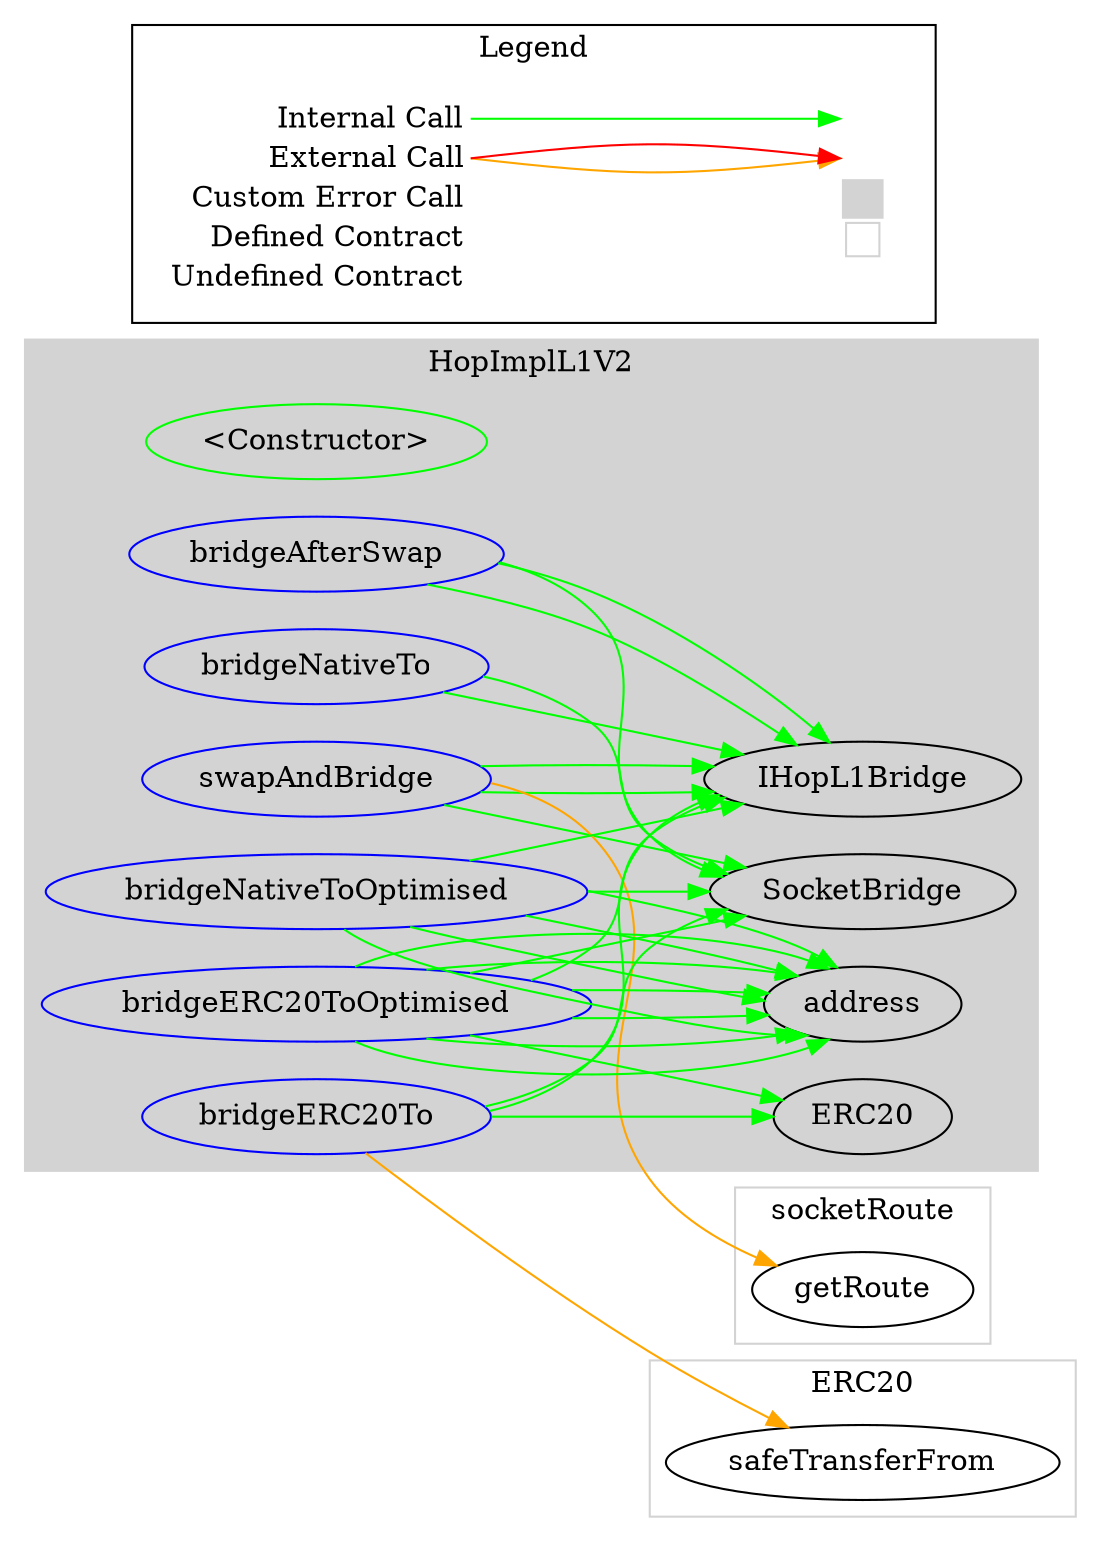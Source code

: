 digraph G {
  graph [ ratio = "auto", page = "100", compound =true ];
subgraph "clusterHopImplL1V2" {
  graph [ label = "HopImplL1V2", color = "lightgray", style = "filled", bgcolor = "lightgray" ];
  "HopImplL1V2.<Constructor>" [ label = "<Constructor>", color = "green" ];
  "HopImplL1V2.bridgeAfterSwap" [ label = "bridgeAfterSwap", color = "blue" ];
  "HopImplL1V2.swapAndBridge" [ label = "swapAndBridge", color = "blue" ];
  "HopImplL1V2.bridgeERC20To" [ label = "bridgeERC20To", color = "blue" ];
  "HopImplL1V2.bridgeNativeTo" [ label = "bridgeNativeTo", color = "blue" ];
  "HopImplL1V2.bridgeERC20ToOptimised" [ label = "bridgeERC20ToOptimised", color = "blue" ];
  "HopImplL1V2.bridgeNativeToOptimised" [ label = "bridgeNativeToOptimised", color = "blue" ];
  "HopImplL1V2.IHopL1Bridge" [ label = "IHopL1Bridge" ];
  "HopImplL1V2.SocketBridge" [ label = "SocketBridge" ];
  "HopImplL1V2.ERC20" [ label = "ERC20" ];
  "HopImplL1V2.address" [ label = "address" ];
}

subgraph "clustersocketRoute" {
  graph [ label = "socketRoute", color = "lightgray" ];
  "socketRoute.getRoute" [ label = "getRoute" ];
}

subgraph "clusterERC20" {
  graph [ label = "ERC20", color = "lightgray" ];
  "ERC20.safeTransferFrom" [ label = "safeTransferFrom" ];
}

  "HopImplL1V2.bridgeAfterSwap";
  "HopImplL1V2.IHopL1Bridge";
  "HopImplL1V2.SocketBridge";
  "HopImplL1V2.swapAndBridge";
  "socketRoute.getRoute";
  "HopImplL1V2.bridgeERC20To";
  "HopImplL1V2.ERC20";
  "ERC20.safeTransferFrom";
  "HopImplL1V2.bridgeNativeTo";
  "HopImplL1V2.bridgeERC20ToOptimised";
  "HopImplL1V2.address";
  "HopImplL1V2.bridgeNativeToOptimised";
  "HopImplL1V2.bridgeAfterSwap" -> "HopImplL1V2.IHopL1Bridge" [ color = "green" ];
  "HopImplL1V2.bridgeAfterSwap" -> "HopImplL1V2.IHopL1Bridge" [ color = "green" ];
  "HopImplL1V2.bridgeAfterSwap" -> "HopImplL1V2.SocketBridge" [ color = "green" ];
  "HopImplL1V2.swapAndBridge" -> "socketRoute.getRoute" [ color = "orange" ];
  "HopImplL1V2.swapAndBridge" -> "HopImplL1V2.IHopL1Bridge" [ color = "green" ];
  "HopImplL1V2.swapAndBridge" -> "HopImplL1V2.IHopL1Bridge" [ color = "green" ];
  "HopImplL1V2.swapAndBridge" -> "HopImplL1V2.SocketBridge" [ color = "green" ];
  "HopImplL1V2.bridgeERC20To" -> "HopImplL1V2.ERC20" [ color = "green" ];
  "HopImplL1V2.bridgeERC20To" -> "ERC20.safeTransferFrom" [ color = "orange" ];
  "HopImplL1V2.bridgeERC20To" -> "HopImplL1V2.IHopL1Bridge" [ color = "green" ];
  "HopImplL1V2.bridgeERC20To" -> "HopImplL1V2.SocketBridge" [ color = "green" ];
  "HopImplL1V2.bridgeNativeTo" -> "HopImplL1V2.IHopL1Bridge" [ color = "green" ];
  "HopImplL1V2.bridgeNativeTo" -> "HopImplL1V2.SocketBridge" [ color = "green" ];
  "HopImplL1V2.bridgeERC20ToOptimised" -> "HopImplL1V2.ERC20" [ color = "green" ];
  "HopImplL1V2.bridgeERC20ToOptimised" -> "HopImplL1V2.address" [ color = "green" ];
  "HopImplL1V2.bridgeERC20ToOptimised" -> "HopImplL1V2.IHopL1Bridge" [ color = "green" ];
  "HopImplL1V2.bridgeERC20ToOptimised" -> "HopImplL1V2.address" [ color = "green" ];
  "HopImplL1V2.bridgeERC20ToOptimised" -> "HopImplL1V2.address" [ color = "green" ];
  "HopImplL1V2.bridgeERC20ToOptimised" -> "HopImplL1V2.address" [ color = "green" ];
  "HopImplL1V2.bridgeERC20ToOptimised" -> "HopImplL1V2.SocketBridge" [ color = "green" ];
  "HopImplL1V2.bridgeERC20ToOptimised" -> "HopImplL1V2.address" [ color = "green" ];
  "HopImplL1V2.bridgeERC20ToOptimised" -> "HopImplL1V2.address" [ color = "green" ];
  "HopImplL1V2.bridgeNativeToOptimised" -> "HopImplL1V2.IHopL1Bridge" [ color = "green" ];
  "HopImplL1V2.bridgeNativeToOptimised" -> "HopImplL1V2.address" [ color = "green" ];
  "HopImplL1V2.bridgeNativeToOptimised" -> "HopImplL1V2.address" [ color = "green" ];
  "HopImplL1V2.bridgeNativeToOptimised" -> "HopImplL1V2.address" [ color = "green" ];
  "HopImplL1V2.bridgeNativeToOptimised" -> "HopImplL1V2.SocketBridge" [ color = "green" ];
  "HopImplL1V2.bridgeNativeToOptimised" -> "HopImplL1V2.address" [ color = "green" ];


rankdir=LR
node [shape=plaintext]
subgraph cluster_01 { 
label = "Legend";
key [label=<<table border="0" cellpadding="2" cellspacing="0" cellborder="0">
  <tr><td align="right" port="i1">Internal Call</td></tr>
  <tr><td align="right" port="i2">External Call</td></tr>
  <tr><td align="right" port="i2">Custom Error Call</td></tr>
  <tr><td align="right" port="i3">Defined Contract</td></tr>
  <tr><td align="right" port="i4">Undefined Contract</td></tr>
  </table>>]
key2 [label=<<table border="0" cellpadding="2" cellspacing="0" cellborder="0">
  <tr><td port="i1">&nbsp;&nbsp;&nbsp;</td></tr>
  <tr><td port="i2">&nbsp;&nbsp;&nbsp;</td></tr>
  <tr><td port="i3" bgcolor="lightgray">&nbsp;&nbsp;&nbsp;</td></tr>
  <tr><td port="i4">
    <table border="1" cellborder="0" cellspacing="0" cellpadding="7" color="lightgray">
      <tr>
       <td></td>
      </tr>
     </table>
  </td></tr>
  </table>>]
key:i1:e -> key2:i1:w [color="green"]
key:i2:e -> key2:i2:w [color="orange"]
key:i2:e -> key2:i2:w [color="red"]
}
}

